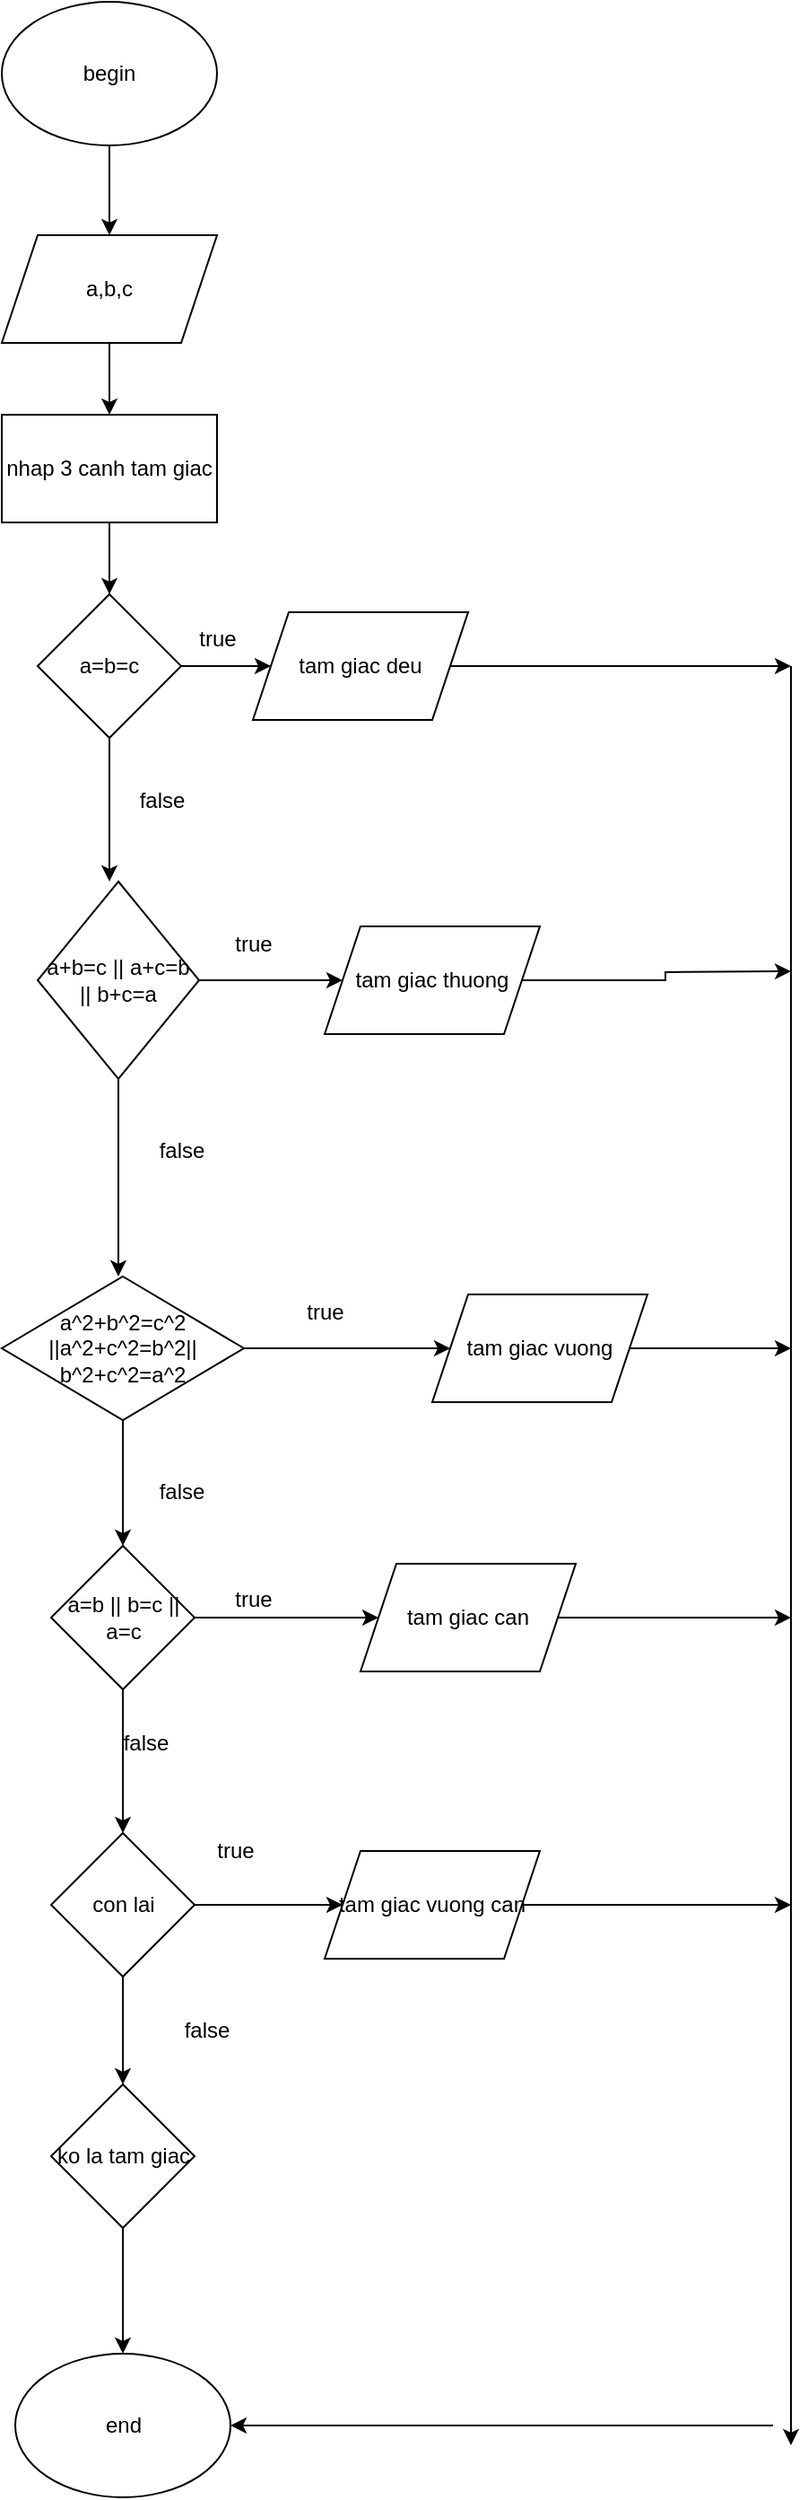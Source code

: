 <mxfile version="20.8.16" type="device"><diagram id="C5RBs43oDa-KdzZeNtuy" name="Page-1"><mxGraphModel dx="1098" dy="820" grid="1" gridSize="10" guides="1" tooltips="1" connect="1" arrows="1" fold="1" page="1" pageScale="1" pageWidth="827" pageHeight="1169" math="0" shadow="0"><root><mxCell id="WIyWlLk6GJQsqaUBKTNV-0"/><mxCell id="WIyWlLk6GJQsqaUBKTNV-1" parent="WIyWlLk6GJQsqaUBKTNV-0"/><mxCell id="o20nLZawAqoLDHbolzjf-1" style="edgeStyle=orthogonalEdgeStyle;rounded=0;orthogonalLoop=1;jettySize=auto;html=1;" edge="1" parent="WIyWlLk6GJQsqaUBKTNV-1" source="o20nLZawAqoLDHbolzjf-0" target="o20nLZawAqoLDHbolzjf-2"><mxGeometry relative="1" as="geometry"><mxPoint x="360" y="280" as="targetPoint"/></mxGeometry></mxCell><mxCell id="o20nLZawAqoLDHbolzjf-0" value="begin" style="ellipse;whiteSpace=wrap;html=1;" vertex="1" parent="WIyWlLk6GJQsqaUBKTNV-1"><mxGeometry x="300" y="140" width="120" height="80" as="geometry"/></mxCell><mxCell id="o20nLZawAqoLDHbolzjf-3" style="edgeStyle=orthogonalEdgeStyle;rounded=0;orthogonalLoop=1;jettySize=auto;html=1;" edge="1" parent="WIyWlLk6GJQsqaUBKTNV-1" source="o20nLZawAqoLDHbolzjf-2" target="o20nLZawAqoLDHbolzjf-4"><mxGeometry relative="1" as="geometry"><mxPoint x="360" y="400" as="targetPoint"/></mxGeometry></mxCell><mxCell id="o20nLZawAqoLDHbolzjf-2" value="a,b,c" style="shape=parallelogram;perimeter=parallelogramPerimeter;whiteSpace=wrap;html=1;fixedSize=1;" vertex="1" parent="WIyWlLk6GJQsqaUBKTNV-1"><mxGeometry x="300" y="270" width="120" height="60" as="geometry"/></mxCell><mxCell id="o20nLZawAqoLDHbolzjf-5" style="edgeStyle=orthogonalEdgeStyle;rounded=0;orthogonalLoop=1;jettySize=auto;html=1;" edge="1" parent="WIyWlLk6GJQsqaUBKTNV-1" source="o20nLZawAqoLDHbolzjf-4" target="o20nLZawAqoLDHbolzjf-6"><mxGeometry relative="1" as="geometry"><mxPoint x="360" y="500" as="targetPoint"/></mxGeometry></mxCell><mxCell id="o20nLZawAqoLDHbolzjf-4" value="nhap 3 canh tam giac" style="rounded=0;whiteSpace=wrap;html=1;" vertex="1" parent="WIyWlLk6GJQsqaUBKTNV-1"><mxGeometry x="300" y="370" width="120" height="60" as="geometry"/></mxCell><mxCell id="o20nLZawAqoLDHbolzjf-7" style="edgeStyle=orthogonalEdgeStyle;rounded=0;orthogonalLoop=1;jettySize=auto;html=1;" edge="1" parent="WIyWlLk6GJQsqaUBKTNV-1" source="o20nLZawAqoLDHbolzjf-6" target="o20nLZawAqoLDHbolzjf-8"><mxGeometry relative="1" as="geometry"><mxPoint x="470" y="510" as="targetPoint"/></mxGeometry></mxCell><mxCell id="o20nLZawAqoLDHbolzjf-12" style="edgeStyle=orthogonalEdgeStyle;rounded=0;orthogonalLoop=1;jettySize=auto;html=1;" edge="1" parent="WIyWlLk6GJQsqaUBKTNV-1" source="o20nLZawAqoLDHbolzjf-6"><mxGeometry relative="1" as="geometry"><mxPoint x="360" y="630" as="targetPoint"/></mxGeometry></mxCell><mxCell id="o20nLZawAqoLDHbolzjf-6" value="a=b=c" style="rhombus;whiteSpace=wrap;html=1;" vertex="1" parent="WIyWlLk6GJQsqaUBKTNV-1"><mxGeometry x="320" y="470" width="80" height="80" as="geometry"/></mxCell><mxCell id="o20nLZawAqoLDHbolzjf-9" style="edgeStyle=orthogonalEdgeStyle;rounded=0;orthogonalLoop=1;jettySize=auto;html=1;" edge="1" parent="WIyWlLk6GJQsqaUBKTNV-1" source="o20nLZawAqoLDHbolzjf-8"><mxGeometry relative="1" as="geometry"><mxPoint x="740" y="510" as="targetPoint"/></mxGeometry></mxCell><mxCell id="o20nLZawAqoLDHbolzjf-8" value="tam giac deu" style="shape=parallelogram;perimeter=parallelogramPerimeter;whiteSpace=wrap;html=1;fixedSize=1;" vertex="1" parent="WIyWlLk6GJQsqaUBKTNV-1"><mxGeometry x="440" y="480" width="120" height="60" as="geometry"/></mxCell><mxCell id="o20nLZawAqoLDHbolzjf-10" value="true" style="text;html=1;align=center;verticalAlign=middle;resizable=0;points=[];autosize=1;strokeColor=none;fillColor=none;" vertex="1" parent="WIyWlLk6GJQsqaUBKTNV-1"><mxGeometry x="400" y="480" width="40" height="30" as="geometry"/></mxCell><mxCell id="o20nLZawAqoLDHbolzjf-13" value="false" style="text;html=1;align=center;verticalAlign=middle;resizable=0;points=[];autosize=1;strokeColor=none;fillColor=none;" vertex="1" parent="WIyWlLk6GJQsqaUBKTNV-1"><mxGeometry x="364" y="570" width="50" height="30" as="geometry"/></mxCell><mxCell id="o20nLZawAqoLDHbolzjf-15" style="edgeStyle=orthogonalEdgeStyle;rounded=0;orthogonalLoop=1;jettySize=auto;html=1;" edge="1" parent="WIyWlLk6GJQsqaUBKTNV-1" source="o20nLZawAqoLDHbolzjf-14" target="o20nLZawAqoLDHbolzjf-16"><mxGeometry relative="1" as="geometry"><mxPoint x="470" y="685" as="targetPoint"/></mxGeometry></mxCell><mxCell id="o20nLZawAqoLDHbolzjf-19" style="edgeStyle=orthogonalEdgeStyle;rounded=0;orthogonalLoop=1;jettySize=auto;html=1;" edge="1" parent="WIyWlLk6GJQsqaUBKTNV-1" source="o20nLZawAqoLDHbolzjf-14"><mxGeometry relative="1" as="geometry"><mxPoint x="365" y="850" as="targetPoint"/></mxGeometry></mxCell><mxCell id="o20nLZawAqoLDHbolzjf-14" value="a+b=c || a+c=b || b+c=a" style="rhombus;whiteSpace=wrap;html=1;" vertex="1" parent="WIyWlLk6GJQsqaUBKTNV-1"><mxGeometry x="320" y="630" width="90" height="110" as="geometry"/></mxCell><mxCell id="o20nLZawAqoLDHbolzjf-17" style="edgeStyle=orthogonalEdgeStyle;rounded=0;orthogonalLoop=1;jettySize=auto;html=1;" edge="1" parent="WIyWlLk6GJQsqaUBKTNV-1" source="o20nLZawAqoLDHbolzjf-16"><mxGeometry relative="1" as="geometry"><mxPoint x="740" y="680" as="targetPoint"/></mxGeometry></mxCell><mxCell id="o20nLZawAqoLDHbolzjf-16" value="tam giac thuong" style="shape=parallelogram;perimeter=parallelogramPerimeter;whiteSpace=wrap;html=1;fixedSize=1;" vertex="1" parent="WIyWlLk6GJQsqaUBKTNV-1"><mxGeometry x="480" y="655" width="120" height="60" as="geometry"/></mxCell><mxCell id="o20nLZawAqoLDHbolzjf-18" value="true" style="text;html=1;align=center;verticalAlign=middle;resizable=0;points=[];autosize=1;strokeColor=none;fillColor=none;" vertex="1" parent="WIyWlLk6GJQsqaUBKTNV-1"><mxGeometry x="420" y="650" width="40" height="30" as="geometry"/></mxCell><mxCell id="o20nLZawAqoLDHbolzjf-20" value="false" style="text;html=1;align=center;verticalAlign=middle;resizable=0;points=[];autosize=1;strokeColor=none;fillColor=none;" vertex="1" parent="WIyWlLk6GJQsqaUBKTNV-1"><mxGeometry x="375" y="765" width="50" height="30" as="geometry"/></mxCell><mxCell id="o20nLZawAqoLDHbolzjf-22" style="edgeStyle=orthogonalEdgeStyle;rounded=0;orthogonalLoop=1;jettySize=auto;html=1;" edge="1" parent="WIyWlLk6GJQsqaUBKTNV-1" source="o20nLZawAqoLDHbolzjf-21" target="o20nLZawAqoLDHbolzjf-23"><mxGeometry relative="1" as="geometry"><mxPoint x="570" y="890" as="targetPoint"/></mxGeometry></mxCell><mxCell id="o20nLZawAqoLDHbolzjf-25" style="edgeStyle=orthogonalEdgeStyle;rounded=0;orthogonalLoop=1;jettySize=auto;html=1;" edge="1" parent="WIyWlLk6GJQsqaUBKTNV-1" source="o20nLZawAqoLDHbolzjf-21" target="o20nLZawAqoLDHbolzjf-26"><mxGeometry relative="1" as="geometry"><mxPoint x="367.5" y="1040" as="targetPoint"/></mxGeometry></mxCell><mxCell id="o20nLZawAqoLDHbolzjf-21" value="a^2+b^2=c^2 ||a^2+c^2=b^2||&lt;br&gt;b^2+c^2=a^2" style="rhombus;whiteSpace=wrap;html=1;" vertex="1" parent="WIyWlLk6GJQsqaUBKTNV-1"><mxGeometry x="300" y="850" width="135" height="80" as="geometry"/></mxCell><mxCell id="o20nLZawAqoLDHbolzjf-24" style="edgeStyle=orthogonalEdgeStyle;rounded=0;orthogonalLoop=1;jettySize=auto;html=1;" edge="1" parent="WIyWlLk6GJQsqaUBKTNV-1" source="o20nLZawAqoLDHbolzjf-23"><mxGeometry relative="1" as="geometry"><mxPoint x="740" y="890" as="targetPoint"/></mxGeometry></mxCell><mxCell id="o20nLZawAqoLDHbolzjf-23" value="tam giac vuong" style="shape=parallelogram;perimeter=parallelogramPerimeter;whiteSpace=wrap;html=1;fixedSize=1;" vertex="1" parent="WIyWlLk6GJQsqaUBKTNV-1"><mxGeometry x="540" y="860" width="120" height="60" as="geometry"/></mxCell><mxCell id="o20nLZawAqoLDHbolzjf-27" style="edgeStyle=orthogonalEdgeStyle;rounded=0;orthogonalLoop=1;jettySize=auto;html=1;" edge="1" parent="WIyWlLk6GJQsqaUBKTNV-1" source="o20nLZawAqoLDHbolzjf-26" target="o20nLZawAqoLDHbolzjf-32"><mxGeometry relative="1" as="geometry"><mxPoint x="367.5" y="1160" as="targetPoint"/></mxGeometry></mxCell><mxCell id="o20nLZawAqoLDHbolzjf-28" style="edgeStyle=orthogonalEdgeStyle;rounded=0;orthogonalLoop=1;jettySize=auto;html=1;" edge="1" parent="WIyWlLk6GJQsqaUBKTNV-1" source="o20nLZawAqoLDHbolzjf-26" target="o20nLZawAqoLDHbolzjf-29"><mxGeometry relative="1" as="geometry"><mxPoint x="540" y="1040" as="targetPoint"/></mxGeometry></mxCell><mxCell id="o20nLZawAqoLDHbolzjf-26" value="a=b || b=c || a=c" style="rhombus;whiteSpace=wrap;html=1;" vertex="1" parent="WIyWlLk6GJQsqaUBKTNV-1"><mxGeometry x="327.5" y="1000" width="80" height="80" as="geometry"/></mxCell><mxCell id="o20nLZawAqoLDHbolzjf-30" style="edgeStyle=orthogonalEdgeStyle;rounded=0;orthogonalLoop=1;jettySize=auto;html=1;" edge="1" parent="WIyWlLk6GJQsqaUBKTNV-1" source="o20nLZawAqoLDHbolzjf-29"><mxGeometry relative="1" as="geometry"><mxPoint x="740" y="1040" as="targetPoint"/></mxGeometry></mxCell><mxCell id="o20nLZawAqoLDHbolzjf-29" value="tam giac can" style="shape=parallelogram;perimeter=parallelogramPerimeter;whiteSpace=wrap;html=1;fixedSize=1;" vertex="1" parent="WIyWlLk6GJQsqaUBKTNV-1"><mxGeometry x="500" y="1010" width="120" height="60" as="geometry"/></mxCell><mxCell id="o20nLZawAqoLDHbolzjf-33" style="edgeStyle=orthogonalEdgeStyle;rounded=0;orthogonalLoop=1;jettySize=auto;html=1;" edge="1" parent="WIyWlLk6GJQsqaUBKTNV-1" source="o20nLZawAqoLDHbolzjf-32" target="o20nLZawAqoLDHbolzjf-34"><mxGeometry relative="1" as="geometry"><mxPoint x="490" y="1200" as="targetPoint"/></mxGeometry></mxCell><mxCell id="o20nLZawAqoLDHbolzjf-36" style="edgeStyle=orthogonalEdgeStyle;rounded=0;orthogonalLoop=1;jettySize=auto;html=1;" edge="1" parent="WIyWlLk6GJQsqaUBKTNV-1" source="o20nLZawAqoLDHbolzjf-32" target="o20nLZawAqoLDHbolzjf-37"><mxGeometry relative="1" as="geometry"><mxPoint x="367.5" y="1340" as="targetPoint"/></mxGeometry></mxCell><mxCell id="o20nLZawAqoLDHbolzjf-32" value="con lai" style="rhombus;whiteSpace=wrap;html=1;" vertex="1" parent="WIyWlLk6GJQsqaUBKTNV-1"><mxGeometry x="327.5" y="1160" width="80" height="80" as="geometry"/></mxCell><mxCell id="o20nLZawAqoLDHbolzjf-35" style="edgeStyle=orthogonalEdgeStyle;rounded=0;orthogonalLoop=1;jettySize=auto;html=1;" edge="1" parent="WIyWlLk6GJQsqaUBKTNV-1" source="o20nLZawAqoLDHbolzjf-34"><mxGeometry relative="1" as="geometry"><mxPoint x="740" y="1200" as="targetPoint"/></mxGeometry></mxCell><mxCell id="o20nLZawAqoLDHbolzjf-34" value="tam giac vuong can" style="shape=parallelogram;perimeter=parallelogramPerimeter;whiteSpace=wrap;html=1;fixedSize=1;" vertex="1" parent="WIyWlLk6GJQsqaUBKTNV-1"><mxGeometry x="480" y="1170" width="120" height="60" as="geometry"/></mxCell><mxCell id="o20nLZawAqoLDHbolzjf-38" style="edgeStyle=orthogonalEdgeStyle;rounded=0;orthogonalLoop=1;jettySize=auto;html=1;" edge="1" parent="WIyWlLk6GJQsqaUBKTNV-1" source="o20nLZawAqoLDHbolzjf-37" target="o20nLZawAqoLDHbolzjf-39"><mxGeometry relative="1" as="geometry"><mxPoint x="367.5" y="1490" as="targetPoint"/></mxGeometry></mxCell><mxCell id="o20nLZawAqoLDHbolzjf-37" value="ko la tam giac" style="rhombus;whiteSpace=wrap;html=1;" vertex="1" parent="WIyWlLk6GJQsqaUBKTNV-1"><mxGeometry x="327.5" y="1300" width="80" height="80" as="geometry"/></mxCell><mxCell id="o20nLZawAqoLDHbolzjf-39" value="end" style="ellipse;whiteSpace=wrap;html=1;" vertex="1" parent="WIyWlLk6GJQsqaUBKTNV-1"><mxGeometry x="307.5" y="1450" width="120" height="80" as="geometry"/></mxCell><mxCell id="o20nLZawAqoLDHbolzjf-40" value="true" style="text;html=1;align=center;verticalAlign=middle;resizable=0;points=[];autosize=1;strokeColor=none;fillColor=none;" vertex="1" parent="WIyWlLk6GJQsqaUBKTNV-1"><mxGeometry x="460" y="855" width="40" height="30" as="geometry"/></mxCell><mxCell id="o20nLZawAqoLDHbolzjf-41" value="true" style="text;html=1;align=center;verticalAlign=middle;resizable=0;points=[];autosize=1;strokeColor=none;fillColor=none;" vertex="1" parent="WIyWlLk6GJQsqaUBKTNV-1"><mxGeometry x="420" y="1015" width="40" height="30" as="geometry"/></mxCell><mxCell id="o20nLZawAqoLDHbolzjf-42" value="true" style="text;html=1;align=center;verticalAlign=middle;resizable=0;points=[];autosize=1;strokeColor=none;fillColor=none;" vertex="1" parent="WIyWlLk6GJQsqaUBKTNV-1"><mxGeometry x="410" y="1155" width="40" height="30" as="geometry"/></mxCell><mxCell id="o20nLZawAqoLDHbolzjf-43" value="false" style="text;html=1;align=center;verticalAlign=middle;resizable=0;points=[];autosize=1;strokeColor=none;fillColor=none;" vertex="1" parent="WIyWlLk6GJQsqaUBKTNV-1"><mxGeometry x="389" y="1255" width="50" height="30" as="geometry"/></mxCell><mxCell id="o20nLZawAqoLDHbolzjf-44" value="false" style="text;html=1;align=center;verticalAlign=middle;resizable=0;points=[];autosize=1;strokeColor=none;fillColor=none;" vertex="1" parent="WIyWlLk6GJQsqaUBKTNV-1"><mxGeometry x="355" y="1095" width="50" height="30" as="geometry"/></mxCell><mxCell id="o20nLZawAqoLDHbolzjf-45" value="false" style="text;html=1;align=center;verticalAlign=middle;resizable=0;points=[];autosize=1;strokeColor=none;fillColor=none;" vertex="1" parent="WIyWlLk6GJQsqaUBKTNV-1"><mxGeometry x="375" y="955" width="50" height="30" as="geometry"/></mxCell><mxCell id="o20nLZawAqoLDHbolzjf-46" value="" style="endArrow=classic;html=1;rounded=0;" edge="1" parent="WIyWlLk6GJQsqaUBKTNV-1"><mxGeometry width="50" height="50" relative="1" as="geometry"><mxPoint x="740" y="510" as="sourcePoint"/><mxPoint x="740" y="1501" as="targetPoint"/></mxGeometry></mxCell><mxCell id="o20nLZawAqoLDHbolzjf-47" value="" style="endArrow=classic;html=1;rounded=0;entryX=1;entryY=0.5;entryDx=0;entryDy=0;" edge="1" parent="WIyWlLk6GJQsqaUBKTNV-1" target="o20nLZawAqoLDHbolzjf-39"><mxGeometry width="50" height="50" relative="1" as="geometry"><mxPoint x="730" y="1490" as="sourcePoint"/><mxPoint x="440" y="1110" as="targetPoint"/></mxGeometry></mxCell></root></mxGraphModel></diagram></mxfile>